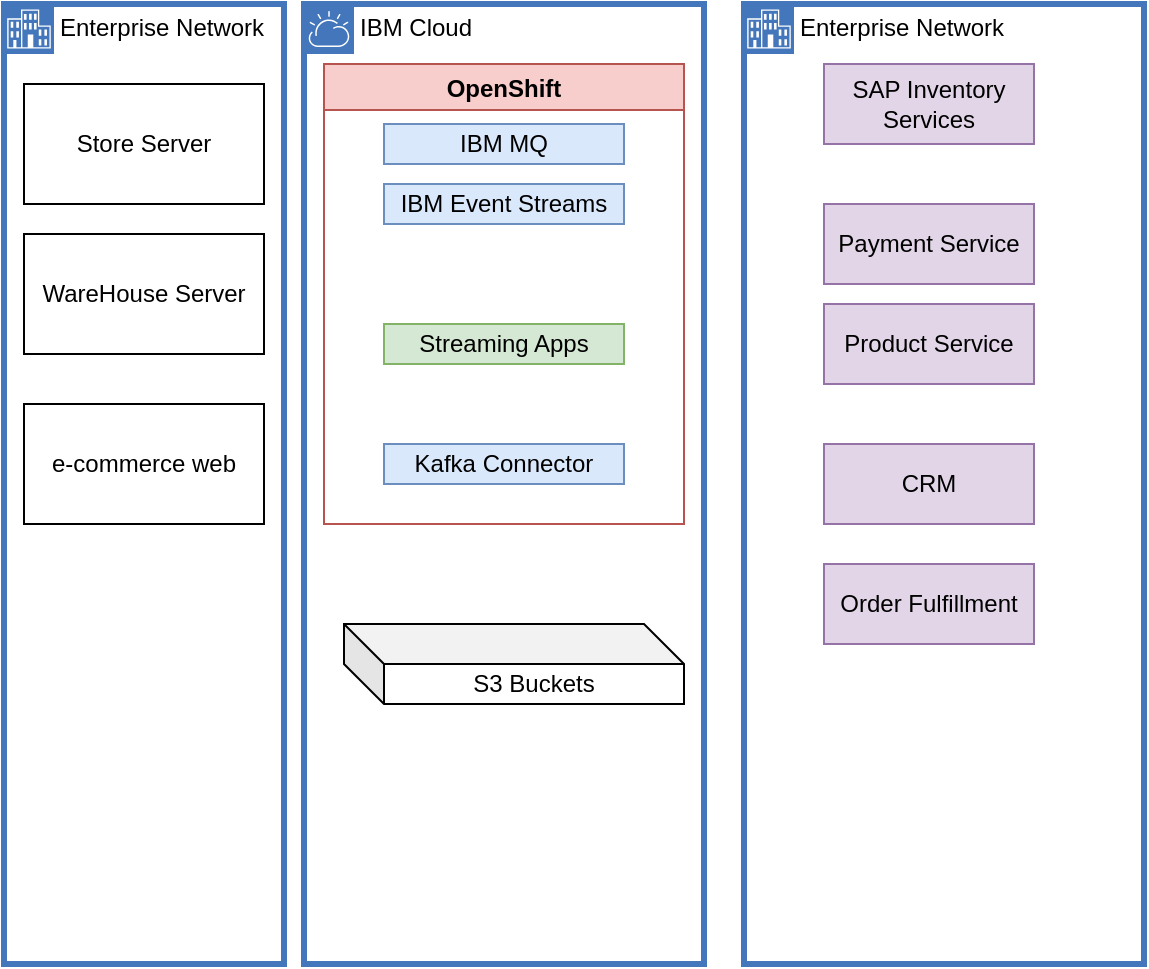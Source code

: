 <mxfile>
    <diagram id="6rI_SE375F7o7qqR3Ee0" name="Page-1">
        <mxGraphModel dx="739" dy="492" grid="1" gridSize="10" guides="1" tooltips="1" connect="1" arrows="1" fold="1" page="1" pageScale="1" pageWidth="850" pageHeight="1100" math="0" shadow="0">
            <root>
                <mxCell id="0"/>
                <mxCell id="1" parent="0"/>
                <mxCell id="2" value="Enterprise Network" style="shape=mxgraph.ibm.box;prType=enterprise;fontStyle=0;verticalAlign=top;align=left;spacingLeft=32;spacingTop=4;fillColor=none;rounded=0;whiteSpace=wrap;html=1;strokeColor=#4376BB;strokeWidth=3;dashed=0;container=1;spacing=-4;collapsible=0;expand=0;recursiveResize=0;" vertex="1" parent="1">
                    <mxGeometry x="620" y="40" width="200" height="480" as="geometry"/>
                </mxCell>
                <mxCell id="3" value="SAP Inventory Services" style="rounded=0;whiteSpace=wrap;html=1;fillColor=#e1d5e7;strokeColor=#9673a6;" vertex="1" parent="2">
                    <mxGeometry x="40" y="30" width="105" height="40" as="geometry"/>
                </mxCell>
                <mxCell id="13" value="Payment Service" style="rounded=0;whiteSpace=wrap;html=1;fillColor=#e1d5e7;strokeColor=#9673a6;" vertex="1" parent="2">
                    <mxGeometry x="40" y="100" width="105" height="40" as="geometry"/>
                </mxCell>
                <mxCell id="14" value="Product Service" style="rounded=0;whiteSpace=wrap;html=1;fillColor=#e1d5e7;strokeColor=#9673a6;" vertex="1" parent="2">
                    <mxGeometry x="40" y="150" width="105" height="40" as="geometry"/>
                </mxCell>
                <mxCell id="15" value="CRM" style="rounded=0;whiteSpace=wrap;html=1;fillColor=#e1d5e7;strokeColor=#9673a6;" vertex="1" parent="2">
                    <mxGeometry x="40" y="220" width="105" height="40" as="geometry"/>
                </mxCell>
                <mxCell id="16" value="Order Fulfillment" style="rounded=0;whiteSpace=wrap;html=1;fillColor=#e1d5e7;strokeColor=#9673a6;" vertex="1" parent="2">
                    <mxGeometry x="40" y="280" width="105" height="40" as="geometry"/>
                </mxCell>
                <mxCell id="6" value="IBM Cloud" style="shape=mxgraph.ibm.box;prType=cloud;fontStyle=0;verticalAlign=top;align=left;spacingLeft=32;spacingTop=4;fillColor=none;rounded=0;whiteSpace=wrap;html=1;strokeColor=#4376BB;strokeWidth=3;dashed=0;container=1;spacing=-4;collapsible=0;expand=0;recursiveResize=0;" vertex="1" parent="1">
                    <mxGeometry x="400" y="40" width="200" height="480" as="geometry"/>
                </mxCell>
                <mxCell id="9" value="OpenShift" style="swimlane;fillColor=#f8cecc;strokeColor=#b85450;" vertex="1" parent="6">
                    <mxGeometry x="10" y="30" width="180" height="230" as="geometry"/>
                </mxCell>
                <mxCell id="18" value="IBM MQ" style="rounded=0;whiteSpace=wrap;html=1;fillColor=#dae8fc;strokeColor=#6c8ebf;" vertex="1" parent="9">
                    <mxGeometry x="30" y="30" width="120" height="20" as="geometry"/>
                </mxCell>
                <mxCell id="19" value="IBM Event Streams" style="rounded=0;whiteSpace=wrap;html=1;fillColor=#dae8fc;strokeColor=#6c8ebf;" vertex="1" parent="9">
                    <mxGeometry x="30" y="60" width="120" height="20" as="geometry"/>
                </mxCell>
                <mxCell id="20" value="Streaming Apps" style="rounded=0;whiteSpace=wrap;html=1;fillColor=#d5e8d4;strokeColor=#82b366;" vertex="1" parent="9">
                    <mxGeometry x="30" y="130" width="120" height="20" as="geometry"/>
                </mxCell>
                <mxCell id="21" value="Kafka Connector" style="rounded=0;whiteSpace=wrap;html=1;fillColor=#dae8fc;strokeColor=#6c8ebf;" vertex="1" parent="9">
                    <mxGeometry x="30" y="190" width="120" height="20" as="geometry"/>
                </mxCell>
                <mxCell id="17" value="S3 Buckets" style="shape=cube;whiteSpace=wrap;html=1;boundedLbl=1;backgroundOutline=1;darkOpacity=0.05;darkOpacity2=0.1;" vertex="1" parent="6">
                    <mxGeometry x="20" y="310" width="170" height="40" as="geometry"/>
                </mxCell>
                <mxCell id="7" value="Enterprise Network" style="shape=mxgraph.ibm.box;prType=enterprise;fontStyle=0;verticalAlign=top;align=left;spacingLeft=32;spacingTop=4;fillColor=none;rounded=0;whiteSpace=wrap;html=1;strokeColor=#4376BB;strokeWidth=3;dashed=0;container=1;spacing=-4;collapsible=0;expand=0;recursiveResize=0;" vertex="1" parent="1">
                    <mxGeometry x="250" y="40" width="140" height="480" as="geometry"/>
                </mxCell>
                <mxCell id="10" value="Store Server" style="rounded=0;whiteSpace=wrap;html=1;" vertex="1" parent="7">
                    <mxGeometry x="10" y="40" width="120" height="60" as="geometry"/>
                </mxCell>
                <mxCell id="11" value="WareHouse Server" style="rounded=0;whiteSpace=wrap;html=1;" vertex="1" parent="7">
                    <mxGeometry x="10" y="115" width="120" height="60" as="geometry"/>
                </mxCell>
                <mxCell id="12" value="e-commerce web" style="rounded=0;whiteSpace=wrap;html=1;" vertex="1" parent="7">
                    <mxGeometry x="10" y="200" width="120" height="60" as="geometry"/>
                </mxCell>
            </root>
        </mxGraphModel>
    </diagram>
</mxfile>